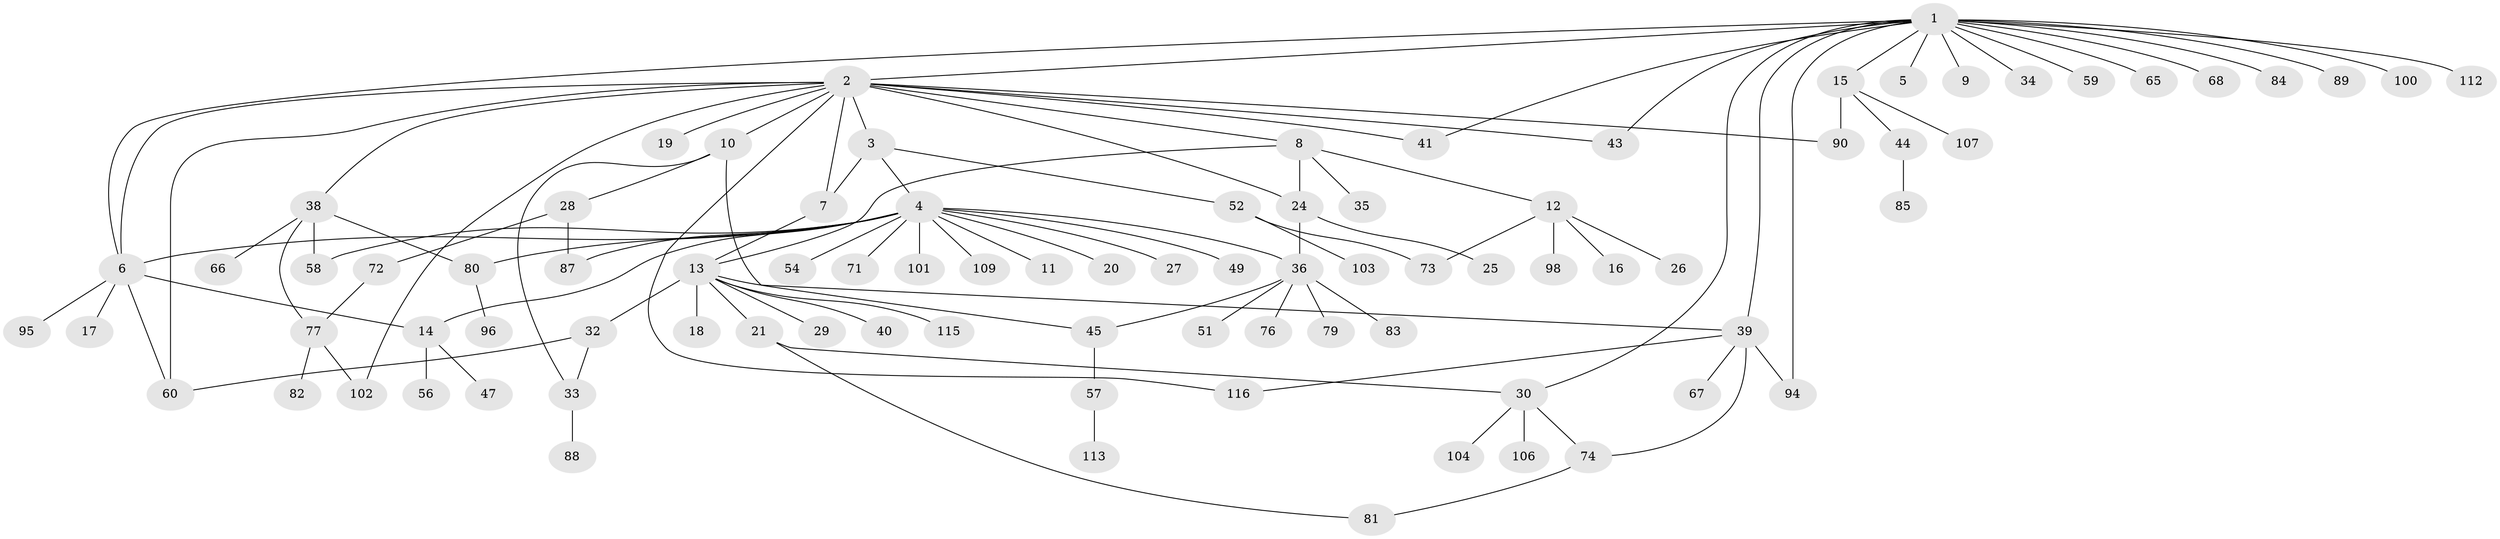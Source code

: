 // Generated by graph-tools (version 1.1) at 2025/51/02/27/25 19:51:55]
// undirected, 87 vertices, 112 edges
graph export_dot {
graph [start="1"]
  node [color=gray90,style=filled];
  1 [super="+50"];
  2 [super="+31"];
  3 [super="+63"];
  4 [super="+99"];
  5;
  6 [super="+23"];
  7;
  8 [super="+48"];
  9;
  10 [super="+22"];
  11;
  12 [super="+70"];
  13 [super="+86"];
  14 [super="+64"];
  15 [super="+62"];
  16;
  17 [super="+92"];
  18;
  19;
  20;
  21;
  24;
  25 [super="+78"];
  26;
  27;
  28 [super="+42"];
  29;
  30 [super="+55"];
  32 [super="+110"];
  33 [super="+37"];
  34;
  35;
  36 [super="+61"];
  38 [super="+97"];
  39 [super="+46"];
  40;
  41;
  43;
  44;
  45;
  47;
  49 [super="+53"];
  51;
  52 [super="+75"];
  54;
  56;
  57 [super="+93"];
  58 [super="+69"];
  59;
  60;
  65;
  66;
  67;
  68;
  71;
  72;
  73;
  74 [super="+108"];
  76;
  77 [super="+91"];
  79;
  80 [super="+114"];
  81;
  82;
  83;
  84 [super="+111"];
  85 [super="+105"];
  87;
  88;
  89;
  90;
  94;
  95;
  96;
  98;
  100;
  101;
  102;
  103;
  104;
  106;
  107;
  109;
  112;
  113;
  115;
  116;
  1 -- 2;
  1 -- 5;
  1 -- 6;
  1 -- 9;
  1 -- 15;
  1 -- 34;
  1 -- 41;
  1 -- 43;
  1 -- 59;
  1 -- 65;
  1 -- 68;
  1 -- 84;
  1 -- 89;
  1 -- 100;
  1 -- 112;
  1 -- 30;
  1 -- 94;
  1 -- 39;
  2 -- 3 [weight=2];
  2 -- 6;
  2 -- 7;
  2 -- 8;
  2 -- 10;
  2 -- 19;
  2 -- 24;
  2 -- 38;
  2 -- 41;
  2 -- 43;
  2 -- 60;
  2 -- 90;
  2 -- 102;
  2 -- 116;
  3 -- 4;
  3 -- 52;
  3 -- 7;
  4 -- 11;
  4 -- 14;
  4 -- 20;
  4 -- 27;
  4 -- 36;
  4 -- 49 [weight=2];
  4 -- 54;
  4 -- 58;
  4 -- 71;
  4 -- 80;
  4 -- 87;
  4 -- 101;
  4 -- 109;
  4 -- 6;
  6 -- 14;
  6 -- 17;
  6 -- 60;
  6 -- 95;
  7 -- 13;
  8 -- 12;
  8 -- 13;
  8 -- 24;
  8 -- 35;
  10 -- 28;
  10 -- 33;
  10 -- 45;
  12 -- 16;
  12 -- 26;
  12 -- 73;
  12 -- 98;
  13 -- 18;
  13 -- 21;
  13 -- 29;
  13 -- 32 [weight=2];
  13 -- 39 [weight=2];
  13 -- 40;
  13 -- 115;
  14 -- 47;
  14 -- 56;
  15 -- 44;
  15 -- 90;
  15 -- 107;
  21 -- 30;
  21 -- 81;
  24 -- 25;
  24 -- 36;
  28 -- 72;
  28 -- 87;
  30 -- 104;
  30 -- 106;
  30 -- 74;
  32 -- 33;
  32 -- 60;
  33 -- 88;
  36 -- 51;
  36 -- 76;
  36 -- 79;
  36 -- 83;
  36 -- 45;
  38 -- 58;
  38 -- 66;
  38 -- 77;
  38 -- 80;
  39 -- 74;
  39 -- 67;
  39 -- 116;
  39 -- 94;
  44 -- 85;
  45 -- 57;
  52 -- 73;
  52 -- 103;
  57 -- 113;
  72 -- 77;
  74 -- 81;
  77 -- 82;
  77 -- 102;
  80 -- 96;
}
